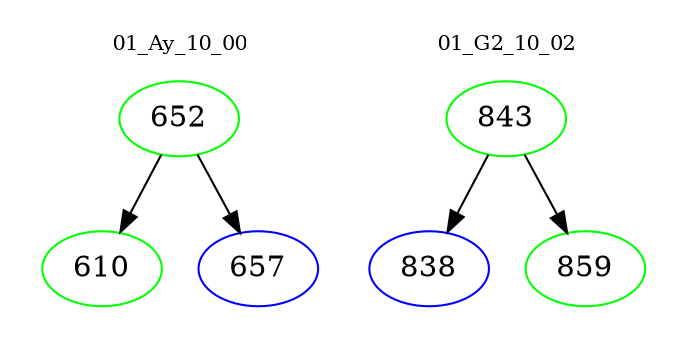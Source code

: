 digraph{
subgraph cluster_0 {
color = white
label = "01_Ay_10_00";
fontsize=10;
T0_652 [label="652", color="green"]
T0_652 -> T0_610 [color="black"]
T0_610 [label="610", color="green"]
T0_652 -> T0_657 [color="black"]
T0_657 [label="657", color="blue"]
}
subgraph cluster_1 {
color = white
label = "01_G2_10_02";
fontsize=10;
T1_843 [label="843", color="green"]
T1_843 -> T1_838 [color="black"]
T1_838 [label="838", color="blue"]
T1_843 -> T1_859 [color="black"]
T1_859 [label="859", color="green"]
}
}
